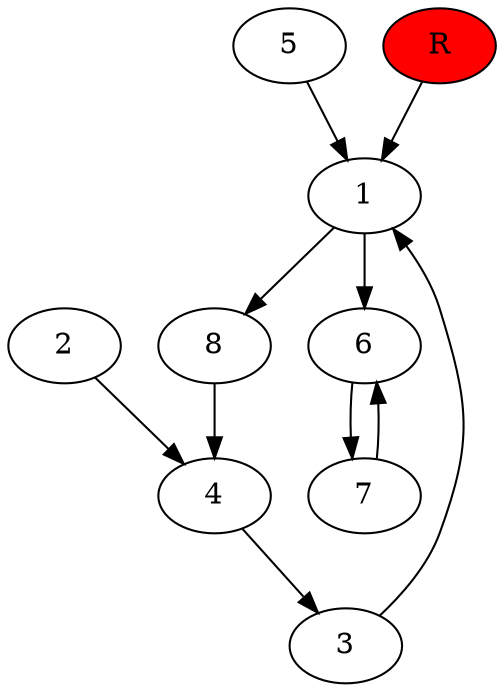 digraph prb75 {
	1
	2
	3
	4
	5
	6
	7
	8
	R [fillcolor="#ff0000" style=filled]
	1 -> 6
	1 -> 8
	2 -> 4
	3 -> 1
	4 -> 3
	5 -> 1
	6 -> 7
	7 -> 6
	8 -> 4
	R -> 1
}

